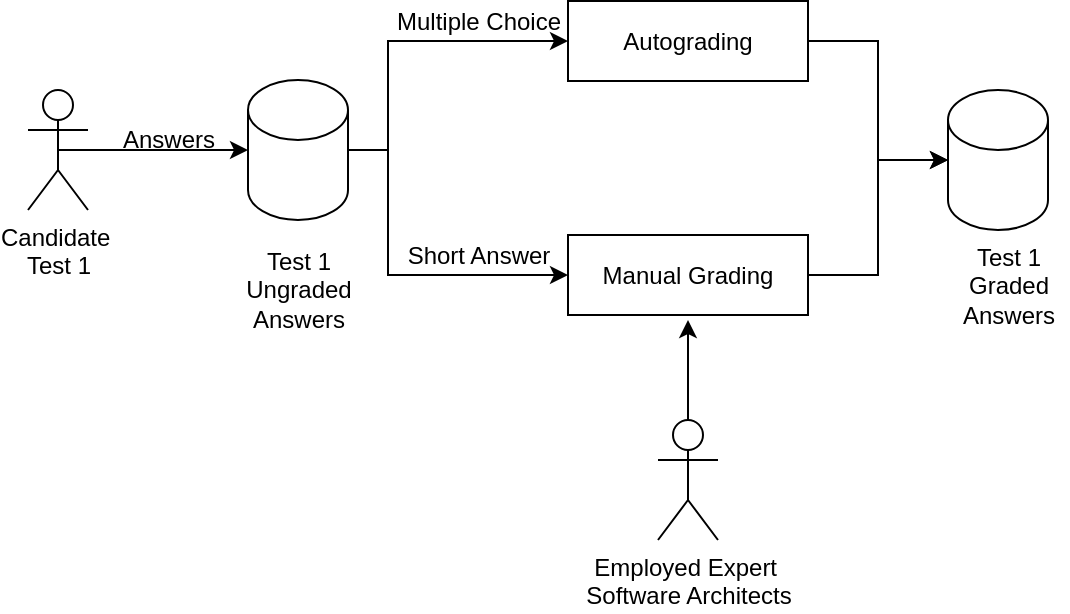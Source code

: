 <mxfile version="15.7.3" type="device" pages="9"><diagram id="2W7siqgTKMTROyPCSV8D" name="Page-1"><mxGraphModel dx="865" dy="423" grid="1" gridSize="10" guides="1" tooltips="1" connect="1" arrows="1" fold="1" page="1" pageScale="1" pageWidth="850" pageHeight="1100" math="0" shadow="0"><root><mxCell id="0"/><mxCell id="1" parent="0"/><mxCell id="Jpmuxml_CZtjrOmy1QKT-1" style="edgeStyle=orthogonalEdgeStyle;rounded=0;orthogonalLoop=1;jettySize=auto;html=1;exitX=0.5;exitY=0.5;exitDx=0;exitDy=0;exitPerimeter=0;" parent="1" source="Jpmuxml_CZtjrOmy1QKT-2" target="Jpmuxml_CZtjrOmy1QKT-5" edge="1"><mxGeometry relative="1" as="geometry"/></mxCell><mxCell id="Jpmuxml_CZtjrOmy1QKT-2" value="Candidate&amp;nbsp;&lt;br&gt;Test 1" style="shape=umlActor;verticalLabelPosition=bottom;verticalAlign=top;html=1;outlineConnect=0;" parent="1" vertex="1"><mxGeometry x="50" y="105" width="30" height="60" as="geometry"/></mxCell><mxCell id="Jpmuxml_CZtjrOmy1QKT-3" style="edgeStyle=orthogonalEdgeStyle;rounded=0;orthogonalLoop=1;jettySize=auto;html=1;exitX=1;exitY=0.5;exitDx=0;exitDy=0;exitPerimeter=0;entryX=0;entryY=0.5;entryDx=0;entryDy=0;" parent="1" source="Jpmuxml_CZtjrOmy1QKT-5" target="Jpmuxml_CZtjrOmy1QKT-9" edge="1"><mxGeometry relative="1" as="geometry"><Array as="points"><mxPoint x="230" y="135"/><mxPoint x="230" y="81"/></Array></mxGeometry></mxCell><mxCell id="Jpmuxml_CZtjrOmy1QKT-4" style="edgeStyle=orthogonalEdgeStyle;rounded=0;orthogonalLoop=1;jettySize=auto;html=1;exitX=1;exitY=0.5;exitDx=0;exitDy=0;exitPerimeter=0;entryX=0;entryY=0.5;entryDx=0;entryDy=0;" parent="1" source="Jpmuxml_CZtjrOmy1QKT-5" target="Jpmuxml_CZtjrOmy1QKT-12" edge="1"><mxGeometry relative="1" as="geometry"><Array as="points"><mxPoint x="230" y="135"/><mxPoint x="230" y="198"/></Array></mxGeometry></mxCell><mxCell id="Jpmuxml_CZtjrOmy1QKT-5" value="" style="shape=cylinder3;whiteSpace=wrap;html=1;boundedLbl=1;backgroundOutline=1;size=15;" parent="1" vertex="1"><mxGeometry x="160" y="100" width="50" height="70" as="geometry"/></mxCell><mxCell id="Jpmuxml_CZtjrOmy1QKT-6" value="Test 1&lt;br&gt;Ungraded &lt;br&gt;Answers" style="text;html=1;align=center;verticalAlign=middle;resizable=0;points=[];autosize=1;strokeColor=none;fillColor=none;" parent="1" vertex="1"><mxGeometry x="150" y="180" width="70" height="50" as="geometry"/></mxCell><mxCell id="Jpmuxml_CZtjrOmy1QKT-7" value="Answers" style="text;html=1;align=center;verticalAlign=middle;resizable=0;points=[];autosize=1;strokeColor=none;fillColor=none;" parent="1" vertex="1"><mxGeometry x="90" y="120" width="60" height="20" as="geometry"/></mxCell><mxCell id="Jpmuxml_CZtjrOmy1QKT-8" style="edgeStyle=orthogonalEdgeStyle;rounded=0;orthogonalLoop=1;jettySize=auto;html=1;exitX=1;exitY=0.5;exitDx=0;exitDy=0;entryX=0;entryY=0.5;entryDx=0;entryDy=0;entryPerimeter=0;" parent="1" source="Jpmuxml_CZtjrOmy1QKT-9" target="Jpmuxml_CZtjrOmy1QKT-14" edge="1"><mxGeometry relative="1" as="geometry"/></mxCell><mxCell id="Jpmuxml_CZtjrOmy1QKT-9" value="Autograding" style="rounded=0;whiteSpace=wrap;html=1;" parent="1" vertex="1"><mxGeometry x="320" y="60.5" width="120" height="40" as="geometry"/></mxCell><mxCell id="Jpmuxml_CZtjrOmy1QKT-10" value="Multiple Choice" style="text;html=1;align=center;verticalAlign=middle;resizable=0;points=[];autosize=1;strokeColor=none;fillColor=none;" parent="1" vertex="1"><mxGeometry x="225" y="60.5" width="100" height="20" as="geometry"/></mxCell><mxCell id="Jpmuxml_CZtjrOmy1QKT-11" style="edgeStyle=orthogonalEdgeStyle;rounded=0;orthogonalLoop=1;jettySize=auto;html=1;exitX=1;exitY=0.5;exitDx=0;exitDy=0;entryX=0;entryY=0.5;entryDx=0;entryDy=0;entryPerimeter=0;" parent="1" source="Jpmuxml_CZtjrOmy1QKT-12" target="Jpmuxml_CZtjrOmy1QKT-14" edge="1"><mxGeometry relative="1" as="geometry"/></mxCell><mxCell id="Jpmuxml_CZtjrOmy1QKT-12" value="Manual Grading" style="rounded=0;whiteSpace=wrap;html=1;" parent="1" vertex="1"><mxGeometry x="320" y="177.5" width="120" height="40" as="geometry"/></mxCell><mxCell id="Jpmuxml_CZtjrOmy1QKT-13" value="Short Answer" style="text;html=1;align=center;verticalAlign=middle;resizable=0;points=[];autosize=1;strokeColor=none;fillColor=none;" parent="1" vertex="1"><mxGeometry x="230" y="177.5" width="90" height="20" as="geometry"/></mxCell><mxCell id="Jpmuxml_CZtjrOmy1QKT-14" value="" style="shape=cylinder3;whiteSpace=wrap;html=1;boundedLbl=1;backgroundOutline=1;size=15;" parent="1" vertex="1"><mxGeometry x="510" y="105" width="50" height="70" as="geometry"/></mxCell><mxCell id="Jpmuxml_CZtjrOmy1QKT-15" value="Test 1&lt;br&gt;Graded&lt;br&gt;Answers" style="text;html=1;align=center;verticalAlign=middle;resizable=0;points=[];autosize=1;strokeColor=none;fillColor=none;" parent="1" vertex="1"><mxGeometry x="510" y="177.5" width="60" height="50" as="geometry"/></mxCell><mxCell id="Jpmuxml_CZtjrOmy1QKT-16" style="edgeStyle=orthogonalEdgeStyle;rounded=0;orthogonalLoop=1;jettySize=auto;html=1;exitX=0.5;exitY=0;exitDx=0;exitDy=0;exitPerimeter=0;" parent="1" source="Jpmuxml_CZtjrOmy1QKT-17" edge="1"><mxGeometry relative="1" as="geometry"><mxPoint x="380" y="220" as="targetPoint"/></mxGeometry></mxCell><mxCell id="Jpmuxml_CZtjrOmy1QKT-17" value="Employed Expert&amp;nbsp;&lt;br&gt;Software Architects" style="shape=umlActor;verticalLabelPosition=bottom;verticalAlign=top;html=1;outlineConnect=0;" parent="1" vertex="1"><mxGeometry x="365" y="270" width="30" height="60" as="geometry"/></mxCell></root></mxGraphModel></diagram><diagram name="Page-2" id="T4IVyfmUi2nRXn6lDz_R"><mxGraphModel dx="865" dy="551" grid="1" gridSize="10" guides="1" tooltips="1" connect="1" arrows="1" fold="1" page="1" pageScale="1" pageWidth="850" pageHeight="1100" math="0" shadow="0"><root><mxCell id="07vj6cWr_PTv0XPELfun-0"/><mxCell id="07vj6cWr_PTv0XPELfun-1" parent="07vj6cWr_PTv0XPELfun-0"/><mxCell id="07vj6cWr_PTv0XPELfun-2" style="edgeStyle=orthogonalEdgeStyle;rounded=0;orthogonalLoop=1;jettySize=auto;html=1;exitX=0.5;exitY=0.5;exitDx=0;exitDy=0;exitPerimeter=0;" parent="07vj6cWr_PTv0XPELfun-1" source="07vj6cWr_PTv0XPELfun-3" target="07vj6cWr_PTv0XPELfun-6" edge="1"><mxGeometry relative="1" as="geometry"/></mxCell><mxCell id="07vj6cWr_PTv0XPELfun-20" style="edgeStyle=orthogonalEdgeStyle;rounded=0;orthogonalLoop=1;jettySize=auto;html=1;" parent="07vj6cWr_PTv0XPELfun-1" source="07vj6cWr_PTv0XPELfun-3" target="07vj6cWr_PTv0XPELfun-19" edge="1"><mxGeometry relative="1" as="geometry"/></mxCell><mxCell id="07vj6cWr_PTv0XPELfun-3" value="Candidate&amp;nbsp;&lt;br&gt;Test 2" style="shape=umlActor;verticalLabelPosition=bottom;verticalAlign=top;html=1;outlineConnect=0;" parent="07vj6cWr_PTv0XPELfun-1" vertex="1"><mxGeometry x="65" y="105" width="30" height="60" as="geometry"/></mxCell><mxCell id="07vj6cWr_PTv0XPELfun-6" value="" style="shape=cylinder3;whiteSpace=wrap;html=1;boundedLbl=1;backgroundOutline=1;size=15;" parent="07vj6cWr_PTv0XPELfun-1" vertex="1"><mxGeometry x="240" y="100" width="50" height="70" as="geometry"/></mxCell><mxCell id="07vj6cWr_PTv0XPELfun-7" value="Case Studies" style="text;html=1;align=center;verticalAlign=middle;resizable=0;points=[];autosize=1;strokeColor=none;fillColor=none;" parent="07vj6cWr_PTv0XPELfun-1" vertex="1"><mxGeometry x="135" y="175" width="90" height="20" as="geometry"/></mxCell><mxCell id="07vj6cWr_PTv0XPELfun-8" value="Retrieve Case&lt;br&gt;&amp;nbsp;Study" style="text;html=1;align=center;verticalAlign=middle;resizable=0;points=[];autosize=1;strokeColor=none;fillColor=none;" parent="07vj6cWr_PTv0XPELfun-1" vertex="1"><mxGeometry x="130" y="100" width="90" height="30" as="geometry"/></mxCell><mxCell id="uMO4s0EKrZWWFrOQosl_-3" style="edgeStyle=orthogonalEdgeStyle;rounded=0;orthogonalLoop=1;jettySize=auto;html=1;exitX=1;exitY=0.5;exitDx=0;exitDy=0;entryX=0;entryY=0.5;entryDx=0;entryDy=0;entryPerimeter=0;" parent="07vj6cWr_PTv0XPELfun-1" source="07vj6cWr_PTv0XPELfun-10" target="uMO4s0EKrZWWFrOQosl_-2" edge="1"><mxGeometry relative="1" as="geometry"/></mxCell><mxCell id="07vj6cWr_PTv0XPELfun-10" value="Passed Certification" style="rounded=0;whiteSpace=wrap;html=1;" parent="07vj6cWr_PTv0XPELfun-1" vertex="1"><mxGeometry x="480" y="100" width="120" height="40" as="geometry"/></mxCell><mxCell id="07vj6cWr_PTv0XPELfun-12" style="edgeStyle=orthogonalEdgeStyle;rounded=0;orthogonalLoop=1;jettySize=auto;html=1;exitX=0.5;exitY=0;exitDx=0;exitDy=0;entryX=0;entryY=0.5;entryDx=0;entryDy=0;entryPerimeter=0;" parent="07vj6cWr_PTv0XPELfun-1" source="07vj6cWr_PTv0XPELfun-13" target="07vj6cWr_PTv0XPELfun-15" edge="1"><mxGeometry relative="1" as="geometry"/></mxCell><mxCell id="07vj6cWr_PTv0XPELfun-13" value="Manual Grading" style="rounded=0;whiteSpace=wrap;html=1;" parent="07vj6cWr_PTv0XPELfun-1" vertex="1"><mxGeometry x="320" y="305" width="120" height="40" as="geometry"/></mxCell><mxCell id="uMO4s0EKrZWWFrOQosl_-0" style="edgeStyle=orthogonalEdgeStyle;rounded=0;orthogonalLoop=1;jettySize=auto;html=1;exitX=0.5;exitY=0;exitDx=0;exitDy=0;exitPerimeter=0;" parent="07vj6cWr_PTv0XPELfun-1" source="07vj6cWr_PTv0XPELfun-15" target="07vj6cWr_PTv0XPELfun-10" edge="1"><mxGeometry relative="1" as="geometry"/></mxCell><mxCell id="uMO4s0EKrZWWFrOQosl_-5" style="edgeStyle=orthogonalEdgeStyle;rounded=0;orthogonalLoop=1;jettySize=auto;html=1;exitX=1;exitY=0.5;exitDx=0;exitDy=0;exitPerimeter=0;entryX=0.5;entryY=0;entryDx=0;entryDy=0;" parent="07vj6cWr_PTv0XPELfun-1" source="07vj6cWr_PTv0XPELfun-15" target="uMO4s0EKrZWWFrOQosl_-6" edge="1"><mxGeometry relative="1" as="geometry"><mxPoint x="710" y="330" as="targetPoint"/></mxGeometry></mxCell><mxCell id="07vj6cWr_PTv0XPELfun-15" value="" style="shape=cylinder3;whiteSpace=wrap;html=1;boundedLbl=1;backgroundOutline=1;size=15;" parent="07vj6cWr_PTv0XPELfun-1" vertex="1"><mxGeometry x="515" y="190" width="50" height="70" as="geometry"/></mxCell><mxCell id="07vj6cWr_PTv0XPELfun-16" value="Test 2&lt;br&gt;Grade and analysis" style="text;html=1;align=center;verticalAlign=middle;resizable=0;points=[];autosize=1;strokeColor=none;fillColor=none;" parent="07vj6cWr_PTv0XPELfun-1" vertex="1"><mxGeometry x="480" y="270" width="120" height="30" as="geometry"/></mxCell><mxCell id="07vj6cWr_PTv0XPELfun-22" style="edgeStyle=orthogonalEdgeStyle;rounded=0;orthogonalLoop=1;jettySize=auto;html=1;exitX=0.5;exitY=1;exitDx=0;exitDy=0;entryX=0;entryY=0.5;entryDx=0;entryDy=0;entryPerimeter=0;" parent="07vj6cWr_PTv0XPELfun-1" source="07vj6cWr_PTv0XPELfun-19" target="07vj6cWr_PTv0XPELfun-21" edge="1"><mxGeometry relative="1" as="geometry"/></mxCell><mxCell id="07vj6cWr_PTv0XPELfun-19" value="Candidate Creates an architectural solution" style="rounded=0;whiteSpace=wrap;html=1;" parent="07vj6cWr_PTv0XPELfun-1" vertex="1"><mxGeometry x="20" y="260" width="120" height="40" as="geometry"/></mxCell><mxCell id="07vj6cWr_PTv0XPELfun-24" style="edgeStyle=orthogonalEdgeStyle;rounded=0;orthogonalLoop=1;jettySize=auto;html=1;exitX=1;exitY=0.5;exitDx=0;exitDy=0;exitPerimeter=0;entryX=0;entryY=0.5;entryDx=0;entryDy=0;" parent="07vj6cWr_PTv0XPELfun-1" source="07vj6cWr_PTv0XPELfun-21" target="07vj6cWr_PTv0XPELfun-13" edge="1"><mxGeometry relative="1" as="geometry"/></mxCell><mxCell id="07vj6cWr_PTv0XPELfun-21" value="" style="shape=cylinder3;whiteSpace=wrap;html=1;boundedLbl=1;backgroundOutline=1;size=15;" parent="07vj6cWr_PTv0XPELfun-1" vertex="1"><mxGeometry x="190" y="290" width="50" height="70" as="geometry"/></mxCell><mxCell id="07vj6cWr_PTv0XPELfun-23" value="Upload solution" style="text;html=1;align=center;verticalAlign=middle;resizable=0;points=[];autosize=1;strokeColor=none;fillColor=none;" parent="07vj6cWr_PTv0XPELfun-1" vertex="1"><mxGeometry x="80" y="345" width="100" height="20" as="geometry"/></mxCell><mxCell id="QQ2LXVjL3PQViK9K1nsi-2" style="edgeStyle=orthogonalEdgeStyle;rounded=0;orthogonalLoop=1;jettySize=auto;html=1;exitX=0.5;exitY=0;exitDx=0;exitDy=0;exitPerimeter=0;entryX=0.5;entryY=1;entryDx=0;entryDy=0;" parent="07vj6cWr_PTv0XPELfun-1" source="07vj6cWr_PTv0XPELfun-25" target="07vj6cWr_PTv0XPELfun-13" edge="1"><mxGeometry relative="1" as="geometry"/></mxCell><mxCell id="07vj6cWr_PTv0XPELfun-25" value="Employed Expert&lt;br&gt;Software Architects" style="shape=umlActor;verticalLabelPosition=bottom;verticalAlign=top;html=1;outlineConnect=0;" parent="07vj6cWr_PTv0XPELfun-1" vertex="1"><mxGeometry x="365" y="380" width="30" height="60" as="geometry"/></mxCell><mxCell id="uMO4s0EKrZWWFrOQosl_-2" value="" style="shape=cylinder3;whiteSpace=wrap;html=1;boundedLbl=1;backgroundOutline=1;size=15;" parent="07vj6cWr_PTv0XPELfun-1" vertex="1"><mxGeometry x="690" y="85" width="50" height="70" as="geometry"/></mxCell><mxCell id="uMO4s0EKrZWWFrOQosl_-4" value="Certification Database" style="text;html=1;align=center;verticalAlign=middle;resizable=0;points=[];autosize=1;strokeColor=none;fillColor=none;" parent="07vj6cWr_PTv0XPELfun-1" vertex="1"><mxGeometry x="660" y="165" width="130" height="20" as="geometry"/></mxCell><mxCell id="uMO4s0EKrZWWFrOQosl_-8" style="edgeStyle=orthogonalEdgeStyle;rounded=0;orthogonalLoop=1;jettySize=auto;html=1;exitX=0.5;exitY=1;exitDx=0;exitDy=0;entryX=0.5;entryY=0;entryDx=0;entryDy=0;entryPerimeter=0;" parent="07vj6cWr_PTv0XPELfun-1" source="uMO4s0EKrZWWFrOQosl_-6" target="uMO4s0EKrZWWFrOQosl_-7" edge="1"><mxGeometry relative="1" as="geometry"/></mxCell><mxCell id="uMO4s0EKrZWWFrOQosl_-6" value="Email Results" style="rounded=0;whiteSpace=wrap;html=1;" parent="07vj6cWr_PTv0XPELfun-1" vertex="1"><mxGeometry x="650" y="305" width="120" height="40" as="geometry"/></mxCell><mxCell id="uMO4s0EKrZWWFrOQosl_-7" value="Candidate" style="shape=umlActor;verticalLabelPosition=bottom;verticalAlign=top;html=1;outlineConnect=0;" parent="07vj6cWr_PTv0XPELfun-1" vertex="1"><mxGeometry x="695" y="380" width="30" height="60" as="geometry"/></mxCell></root></mxGraphModel></diagram><diagram name="Page-3" id="eDJA9K8XQqecWzVaVkuW"><mxGraphModel dx="865" dy="551" grid="1" gridSize="10" guides="1" tooltips="1" connect="1" arrows="1" fold="1" page="1" pageScale="1" pageWidth="850" pageHeight="1100" math="0" shadow="0"><root><mxCell id="XrTnfdr-Vv4HmQRg9dZ0-0"/><mxCell id="XrTnfdr-Vv4HmQRg9dZ0-1" parent="XrTnfdr-Vv4HmQRg9dZ0-0"/><mxCell id="G66AOLh-T09nxwHNDiXB-0" style="edgeStyle=orthogonalEdgeStyle;rounded=0;orthogonalLoop=1;jettySize=auto;html=1;exitX=0.5;exitY=0.5;exitDx=0;exitDy=0;exitPerimeter=0;entryX=0;entryY=0;entryDx=0;entryDy=45;entryPerimeter=0;" parent="XrTnfdr-Vv4HmQRg9dZ0-1" source="G66AOLh-T09nxwHNDiXB-2" target="G66AOLh-T09nxwHNDiXB-3" edge="1"><mxGeometry relative="1" as="geometry"><Array as="points"><mxPoint x="140" y="135"/><mxPoint x="140" y="55"/></Array></mxGeometry></mxCell><mxCell id="G66AOLh-T09nxwHNDiXB-26" value="" style="edgeStyle=orthogonalEdgeStyle;rounded=0;orthogonalLoop=1;jettySize=auto;html=1;entryX=0;entryY=0.5;entryDx=0;entryDy=0;entryPerimeter=0;" parent="XrTnfdr-Vv4HmQRg9dZ0-1" source="G66AOLh-T09nxwHNDiXB-2" target="G66AOLh-T09nxwHNDiXB-17" edge="1"><mxGeometry relative="1" as="geometry"><mxPoint x="80" y="260" as="targetPoint"/><Array as="points"><mxPoint x="140" y="135"/><mxPoint x="140" y="265"/></Array></mxGeometry></mxCell><mxCell id="G66AOLh-T09nxwHNDiXB-2" value="Employed Expert&lt;br&gt;Software Architects" style="shape=umlActor;verticalLabelPosition=bottom;verticalAlign=top;html=1;outlineConnect=0;" parent="XrTnfdr-Vv4HmQRg9dZ0-1" vertex="1"><mxGeometry x="65" y="105" width="30" height="60" as="geometry"/></mxCell><mxCell id="G66AOLh-T09nxwHNDiXB-3" value="" style="shape=cylinder3;whiteSpace=wrap;html=1;boundedLbl=1;backgroundOutline=1;size=15;" parent="XrTnfdr-Vv4HmQRg9dZ0-1" vertex="1"><mxGeometry x="380" y="10" width="50" height="70" as="geometry"/></mxCell><mxCell id="G66AOLh-T09nxwHNDiXB-5" value="Analyze Aptitude Test Reports" style="text;html=1;align=center;verticalAlign=middle;resizable=0;points=[];autosize=1;strokeColor=none;fillColor=none;" parent="XrTnfdr-Vv4HmQRg9dZ0-1" vertex="1"><mxGeometry x="150" y="35" width="180" height="20" as="geometry"/></mxCell><mxCell id="G66AOLh-T09nxwHNDiXB-8" style="edgeStyle=orthogonalEdgeStyle;rounded=0;orthogonalLoop=1;jettySize=auto;html=1;entryX=0;entryY=0;entryDx=0;entryDy=45;entryPerimeter=0;" parent="XrTnfdr-Vv4HmQRg9dZ0-1" source="G66AOLh-T09nxwHNDiXB-37" target="G66AOLh-T09nxwHNDiXB-28" edge="1"><mxGeometry relative="1" as="geometry"><Array as="points"><mxPoint x="415" y="330"/><mxPoint x="140" y="330"/><mxPoint x="140" y="175"/></Array></mxGeometry></mxCell><mxCell id="G66AOLh-T09nxwHNDiXB-17" value="" style="shape=cylinder3;whiteSpace=wrap;html=1;boundedLbl=1;backgroundOutline=1;size=15;" parent="XrTnfdr-Vv4HmQRg9dZ0-1" vertex="1"><mxGeometry x="380" y="230" width="50" height="70" as="geometry"/></mxCell><mxCell id="G66AOLh-T09nxwHNDiXB-18" value="Add/Maintain Expert Software Architects" style="text;html=1;align=center;verticalAlign=middle;resizable=0;points=[];autosize=1;strokeColor=none;fillColor=none;" parent="XrTnfdr-Vv4HmQRg9dZ0-1" vertex="1"><mxGeometry x="140" y="370" width="230" height="20" as="geometry"/></mxCell><mxCell id="G66AOLh-T09nxwHNDiXB-19" style="edgeStyle=orthogonalEdgeStyle;rounded=0;orthogonalLoop=1;jettySize=auto;html=1;entryX=0;entryY=0.5;entryDx=0;entryDy=0;entryPerimeter=0;" parent="XrTnfdr-Vv4HmQRg9dZ0-1" source="G66AOLh-T09nxwHNDiXB-20" target="G66AOLh-T09nxwHNDiXB-37" edge="1"><mxGeometry relative="1" as="geometry"><mxPoint x="380" y="390" as="targetPoint"/></mxGeometry></mxCell><mxCell id="G66AOLh-T09nxwHNDiXB-20" value="Certifiable&lt;br&gt;Administrator" style="shape=umlActor;verticalLabelPosition=bottom;verticalAlign=top;html=1;outlineConnect=0;" parent="XrTnfdr-Vv4HmQRg9dZ0-1" vertex="1"><mxGeometry x="65" y="360" width="30" height="60" as="geometry"/></mxCell><mxCell id="G66AOLh-T09nxwHNDiXB-28" value="" style="shape=cylinder3;whiteSpace=wrap;html=1;boundedLbl=1;backgroundOutline=1;size=15;" parent="XrTnfdr-Vv4HmQRg9dZ0-1" vertex="1"><mxGeometry x="380" y="130" width="50" height="70" as="geometry"/></mxCell><mxCell id="G66AOLh-T09nxwHNDiXB-30" value="Modify Aptitude Tests" style="text;html=1;align=center;verticalAlign=middle;resizable=0;points=[];autosize=1;strokeColor=none;fillColor=none;" parent="XrTnfdr-Vv4HmQRg9dZ0-1" vertex="1"><mxGeometry x="150" y="155" width="130" height="20" as="geometry"/></mxCell><mxCell id="G66AOLh-T09nxwHNDiXB-31" value="Modify Case Studies and Grading Criteria" style="text;html=1;align=center;verticalAlign=middle;resizable=0;points=[];autosize=1;strokeColor=none;fillColor=none;" parent="XrTnfdr-Vv4HmQRg9dZ0-1" vertex="1"><mxGeometry x="140" y="240" width="240" height="20" as="geometry"/></mxCell><mxCell id="G66AOLh-T09nxwHNDiXB-37" value="" style="shape=cylinder3;whiteSpace=wrap;html=1;boundedLbl=1;backgroundOutline=1;size=15;" parent="XrTnfdr-Vv4HmQRg9dZ0-1" vertex="1"><mxGeometry x="390" y="355" width="50" height="70" as="geometry"/></mxCell><mxCell id="G66AOLh-T09nxwHNDiXB-38" value="Expert User Database" style="text;html=1;align=center;verticalAlign=middle;resizable=0;points=[];autosize=1;strokeColor=none;fillColor=none;" parent="XrTnfdr-Vv4HmQRg9dZ0-1" vertex="1"><mxGeometry x="360" y="430" width="130" height="20" as="geometry"/></mxCell><mxCell id="G66AOLh-T09nxwHNDiXB-39" value="Maintain Profile and Security Info" style="text;html=1;align=center;verticalAlign=middle;resizable=0;points=[];autosize=1;strokeColor=none;fillColor=none;" parent="XrTnfdr-Vv4HmQRg9dZ0-1" vertex="1"><mxGeometry x="145" y="305" width="190" height="20" as="geometry"/></mxCell></root></mxGraphModel></diagram><diagram name="Page-4" id="dMRsbMriNxDG0ZkaEQw7"><mxGraphModel dx="865" dy="551" grid="1" gridSize="10" guides="1" tooltips="1" connect="1" arrows="1" fold="1" page="1" pageScale="1" pageWidth="850" pageHeight="1100" math="0" shadow="0"><root><mxCell id="era_fqOIDA_1FTHqUdCV-0"/><mxCell id="era_fqOIDA_1FTHqUdCV-1" parent="era_fqOIDA_1FTHqUdCV-0"/><mxCell id="era_fqOIDA_1FTHqUdCV-11" style="edgeStyle=orthogonalEdgeStyle;rounded=0;orthogonalLoop=1;jettySize=auto;html=1;exitX=0.5;exitY=0.5;exitDx=0;exitDy=0;exitPerimeter=0;entryX=0;entryY=0;entryDx=0;entryDy=52.5;entryPerimeter=0;" parent="era_fqOIDA_1FTHqUdCV-1" source="era_fqOIDA_1FTHqUdCV-2" target="era_fqOIDA_1FTHqUdCV-9" edge="1"><mxGeometry relative="1" as="geometry"><mxPoint x="270" y="220" as="targetPoint"/><Array as="points"><mxPoint x="140" y="180"/><mxPoint x="140" y="233"/></Array></mxGeometry></mxCell><mxCell id="era_fqOIDA_1FTHqUdCV-2" value="Company HR&lt;br&gt;Representative" style="shape=umlActor;verticalLabelPosition=bottom;verticalAlign=top;html=1;outlineConnect=0;" parent="era_fqOIDA_1FTHqUdCV-1" vertex="1"><mxGeometry x="60" y="150" width="30" height="60" as="geometry"/></mxCell><mxCell id="era_fqOIDA_1FTHqUdCV-12" style="edgeStyle=orthogonalEdgeStyle;rounded=0;orthogonalLoop=1;jettySize=auto;html=1;exitX=0.5;exitY=0.5;exitDx=0;exitDy=0;exitPerimeter=0;entryX=0;entryY=0;entryDx=0;entryDy=52.5;entryPerimeter=0;" parent="era_fqOIDA_1FTHqUdCV-1" source="era_fqOIDA_1FTHqUdCV-6" target="era_fqOIDA_1FTHqUdCV-9" edge="1"><mxGeometry relative="1" as="geometry"><mxPoint x="240" y="233" as="targetPoint"/><Array as="points"><mxPoint x="140" y="310"/><mxPoint x="140" y="233"/><mxPoint x="200" y="233"/></Array></mxGeometry></mxCell><mxCell id="era_fqOIDA_1FTHqUdCV-6" value="Candidate" style="shape=umlActor;verticalLabelPosition=bottom;verticalAlign=top;html=1;outlineConnect=0;" parent="era_fqOIDA_1FTHqUdCV-1" vertex="1"><mxGeometry x="60" y="280" width="30" height="60" as="geometry"/></mxCell><mxCell id="era_fqOIDA_1FTHqUdCV-9" value="" style="shape=cylinder3;whiteSpace=wrap;html=1;boundedLbl=1;backgroundOutline=1;size=15;" parent="era_fqOIDA_1FTHqUdCV-1" vertex="1"><mxGeometry x="300" y="180" width="60" height="80" as="geometry"/></mxCell><mxCell id="era_fqOIDA_1FTHqUdCV-10" value="Certification&lt;br&gt;Datbase" style="text;html=1;align=center;verticalAlign=middle;resizable=0;points=[];autosize=1;strokeColor=none;fillColor=none;" parent="era_fqOIDA_1FTHqUdCV-1" vertex="1"><mxGeometry x="290" y="260" width="80" height="30" as="geometry"/></mxCell><mxCell id="era_fqOIDA_1FTHqUdCV-13" value="View Certification Info" style="text;html=1;align=center;verticalAlign=middle;resizable=0;points=[];autosize=1;strokeColor=none;fillColor=none;" parent="era_fqOIDA_1FTHqUdCV-1" vertex="1"><mxGeometry x="145" y="210" width="130" height="20" as="geometry"/></mxCell></root></mxGraphModel></diagram><diagram id="owbKv_YNFZ9-ExUrSyvx" name="Page-5"><mxGraphModel dx="865" dy="551" grid="1" gridSize="10" guides="1" tooltips="1" connect="1" arrows="1" fold="1" page="1" pageScale="1" pageWidth="850" pageHeight="1100" math="0" shadow="0"><root><mxCell id="Vk-Zq9OFBnbZeSfo9vDA-0"/><mxCell id="Vk-Zq9OFBnbZeSfo9vDA-1" parent="Vk-Zq9OFBnbZeSfo9vDA-0"/><mxCell id="Vk-Zq9OFBnbZeSfo9vDA-5" style="edgeStyle=orthogonalEdgeStyle;rounded=0;orthogonalLoop=1;jettySize=auto;html=1;exitX=1;exitY=0.5;exitDx=0;exitDy=0;" parent="Vk-Zq9OFBnbZeSfo9vDA-1" source="Vk-Zq9OFBnbZeSfo9vDA-3" target="Vk-Zq9OFBnbZeSfo9vDA-4" edge="1"><mxGeometry relative="1" as="geometry"/></mxCell><mxCell id="Vk-Zq9OFBnbZeSfo9vDA-3" value="Aptitude Test Taker" style="rounded=0;whiteSpace=wrap;html=1;" parent="Vk-Zq9OFBnbZeSfo9vDA-1" vertex="1"><mxGeometry x="80" y="230" width="90" height="110" as="geometry"/></mxCell><mxCell id="Vk-Zq9OFBnbZeSfo9vDA-6" style="edgeStyle=orthogonalEdgeStyle;rounded=0;orthogonalLoop=1;jettySize=auto;html=1;entryX=0;entryY=0.5;entryDx=0;entryDy=0;" parent="Vk-Zq9OFBnbZeSfo9vDA-1" source="Vk-Zq9OFBnbZeSfo9vDA-4" target="Vk-Zq9OFBnbZeSfo9vDA-7" edge="1"><mxGeometry relative="1" as="geometry"><mxPoint x="310" y="245" as="targetPoint"/></mxGeometry></mxCell><mxCell id="Vk-Zq9OFBnbZeSfo9vDA-4" value="" style="sketch=0;outlineConnect=0;fontColor=#232F3E;gradientColor=none;strokeColor=#232F3E;fillColor=#ffffff;dashed=0;verticalLabelPosition=bottom;verticalAlign=top;align=center;html=1;fontSize=12;fontStyle=0;aspect=fixed;shape=mxgraph.aws4.resourceIcon;resIcon=mxgraph.aws4.queue;" parent="Vk-Zq9OFBnbZeSfo9vDA-1" vertex="1"><mxGeometry x="220" y="260" width="50" height="50" as="geometry"/></mxCell><mxCell id="Vk-Zq9OFBnbZeSfo9vDA-28" style="edgeStyle=orthogonalEdgeStyle;rounded=0;orthogonalLoop=1;jettySize=auto;html=1;exitX=1;exitY=0.5;exitDx=0;exitDy=0;" parent="Vk-Zq9OFBnbZeSfo9vDA-1" source="Vk-Zq9OFBnbZeSfo9vDA-7" target="Vk-Zq9OFBnbZeSfo9vDA-8" edge="1"><mxGeometry relative="1" as="geometry"/></mxCell><mxCell id="Vk-Zq9OFBnbZeSfo9vDA-30" style="edgeStyle=orthogonalEdgeStyle;rounded=0;orthogonalLoop=1;jettySize=auto;html=1;exitX=0.25;exitY=1;exitDx=0;exitDy=0;entryX=0.25;entryY=0;entryDx=0;entryDy=0;" parent="Vk-Zq9OFBnbZeSfo9vDA-1" source="Vk-Zq9OFBnbZeSfo9vDA-7" target="Vk-Zq9OFBnbZeSfo9vDA-11" edge="1"><mxGeometry relative="1" as="geometry"/></mxCell><mxCell id="NCv7fe7Dlybq_JhEXl1f-0" style="edgeStyle=orthogonalEdgeStyle;rounded=0;orthogonalLoop=1;jettySize=auto;html=1;exitX=1;exitY=0.25;exitDx=0;exitDy=0;" edge="1" parent="Vk-Zq9OFBnbZeSfo9vDA-1" source="Vk-Zq9OFBnbZeSfo9vDA-7"><mxGeometry relative="1" as="geometry"><mxPoint x="630" y="258" as="targetPoint"/></mxGeometry></mxCell><mxCell id="Vk-Zq9OFBnbZeSfo9vDA-7" value="Short Answer Grader" style="rounded=0;whiteSpace=wrap;html=1;" parent="Vk-Zq9OFBnbZeSfo9vDA-1" vertex="1"><mxGeometry x="320" y="230" width="90" height="110" as="geometry"/></mxCell><mxCell id="Vk-Zq9OFBnbZeSfo9vDA-20" style="edgeStyle=orthogonalEdgeStyle;rounded=0;orthogonalLoop=1;jettySize=auto;html=1;exitX=0;exitY=0.5;exitDx=0;exitDy=0;exitPerimeter=0;entryX=0.5;entryY=1;entryDx=0;entryDy=0;" parent="Vk-Zq9OFBnbZeSfo9vDA-1" source="Vk-Zq9OFBnbZeSfo9vDA-8" target="Vk-Zq9OFBnbZeSfo9vDA-11" edge="1"><mxGeometry relative="1" as="geometry"/></mxCell><mxCell id="Vk-Zq9OFBnbZeSfo9vDA-8" value="Aptitude Test Grade Database" style="shape=cylinder3;whiteSpace=wrap;html=1;boundedLbl=1;backgroundOutline=1;size=15;" parent="Vk-Zq9OFBnbZeSfo9vDA-1" vertex="1"><mxGeometry x="510" y="450" width="70" height="80" as="geometry"/></mxCell><mxCell id="Vk-Zq9OFBnbZeSfo9vDA-24" style="edgeStyle=orthogonalEdgeStyle;rounded=0;orthogonalLoop=1;jettySize=auto;html=1;exitX=0.75;exitY=0;exitDx=0;exitDy=0;entryX=0.75;entryY=1;entryDx=0;entryDy=0;" parent="Vk-Zq9OFBnbZeSfo9vDA-1" source="Vk-Zq9OFBnbZeSfo9vDA-11" target="Vk-Zq9OFBnbZeSfo9vDA-7" edge="1"><mxGeometry relative="1" as="geometry"/></mxCell><mxCell id="Vk-Zq9OFBnbZeSfo9vDA-11" value="Scorer &lt;br&gt;(Backed by LLM)" style="rounded=0;whiteSpace=wrap;html=1;" parent="Vk-Zq9OFBnbZeSfo9vDA-1" vertex="1"><mxGeometry x="320" y="430" width="90" height="40" as="geometry"/></mxCell><mxCell id="Vk-Zq9OFBnbZeSfo9vDA-13" value="Public API Gateway" style="rounded=0;whiteSpace=wrap;html=1;" parent="Vk-Zq9OFBnbZeSfo9vDA-1" vertex="1"><mxGeometry x="50" y="150" width="720" height="30" as="geometry"/></mxCell><mxCell id="Vk-Zq9OFBnbZeSfo9vDA-15" style="edgeStyle=orthogonalEdgeStyle;rounded=0;orthogonalLoop=1;jettySize=auto;html=1;entryX=0.5;entryY=0;entryDx=0;entryDy=0;exitX=0;exitY=1;exitDx=0;exitDy=0;exitPerimeter=0;" parent="Vk-Zq9OFBnbZeSfo9vDA-1" source="Vk-Zq9OFBnbZeSfo9vDA-14" target="Vk-Zq9OFBnbZeSfo9vDA-3" edge="1"><mxGeometry relative="1" as="geometry"><mxPoint x="170" y="110" as="sourcePoint"/><Array as="points"><mxPoint x="160" y="170"/><mxPoint x="125" y="170"/></Array></mxGeometry></mxCell><mxCell id="Vk-Zq9OFBnbZeSfo9vDA-14" value="Candidate" style="shape=umlActor;verticalLabelPosition=bottom;verticalAlign=top;html=1;outlineConnect=0;" parent="Vk-Zq9OFBnbZeSfo9vDA-1" vertex="1"><mxGeometry x="160" y="50" width="20" height="40" as="geometry"/></mxCell><mxCell id="Vk-Zq9OFBnbZeSfo9vDA-16" value="Submit Test" style="text;html=1;align=center;verticalAlign=middle;resizable=0;points=[];autosize=1;strokeColor=none;fillColor=none;" parent="Vk-Zq9OFBnbZeSfo9vDA-1" vertex="1"><mxGeometry x="80" y="120" width="80" height="20" as="geometry"/></mxCell><mxCell id="Vk-Zq9OFBnbZeSfo9vDA-18" value="Candidate, &lt;br&gt;List Q/A Pair" style="text;html=1;align=center;verticalAlign=middle;resizable=0;points=[];autosize=1;strokeColor=none;fillColor=none;" parent="Vk-Zq9OFBnbZeSfo9vDA-1" vertex="1"><mxGeometry x="205" y="240" width="80" height="30" as="geometry"/></mxCell><mxCell id="Vk-Zq9OFBnbZeSfo9vDA-21" value="Q, List Answers, List of Scores" style="text;html=1;align=center;verticalAlign=middle;resizable=0;points=[];autosize=1;strokeColor=none;fillColor=none;" parent="Vk-Zq9OFBnbZeSfo9vDA-1" vertex="1"><mxGeometry x="330" y="490" width="180" height="20" as="geometry"/></mxCell><mxCell id="Vk-Zq9OFBnbZeSfo9vDA-23" value="Q/A" style="text;html=1;align=center;verticalAlign=middle;resizable=0;points=[];autosize=1;strokeColor=none;fillColor=none;" parent="Vk-Zq9OFBnbZeSfo9vDA-1" vertex="1"><mxGeometry x="300" y="380" width="40" height="20" as="geometry"/></mxCell><mxCell id="Vk-Zq9OFBnbZeSfo9vDA-25" value="Score" style="text;html=1;align=center;verticalAlign=middle;resizable=0;points=[];autosize=1;strokeColor=none;fillColor=none;" parent="Vk-Zq9OFBnbZeSfo9vDA-1" vertex="1"><mxGeometry x="385" y="380" width="50" height="20" as="geometry"/></mxCell><mxCell id="Vk-Zq9OFBnbZeSfo9vDA-29" value="Candidate, List Q/A/Score" style="text;html=1;align=center;verticalAlign=middle;resizable=0;points=[];autosize=1;strokeColor=none;fillColor=none;" parent="Vk-Zq9OFBnbZeSfo9vDA-1" vertex="1"><mxGeometry x="420" y="260" width="150" height="20" as="geometry"/></mxCell><mxCell id="NCv7fe7Dlybq_JhEXl1f-2" value="Exception Candidate, List(Q/A)" style="text;html=1;align=center;verticalAlign=middle;resizable=0;points=[];autosize=1;strokeColor=none;fillColor=none;" vertex="1" parent="Vk-Zq9OFBnbZeSfo9vDA-1"><mxGeometry x="420" y="230" width="180" height="20" as="geometry"/></mxCell><mxCell id="NCv7fe7Dlybq_JhEXl1f-3" value="Aptitude Test Ungraded Database" style="shape=cylinder3;whiteSpace=wrap;html=1;boundedLbl=1;backgroundOutline=1;size=15;" vertex="1" parent="Vk-Zq9OFBnbZeSfo9vDA-1"><mxGeometry x="630" y="220" width="70" height="100" as="geometry"/></mxCell></root></mxGraphModel></diagram><diagram id="jiUt81wu41f9iG5QLqys" name="Page-6"><mxGraphModel dx="865" dy="551" grid="1" gridSize="10" guides="1" tooltips="1" connect="1" arrows="1" fold="1" page="1" pageScale="1" pageWidth="850" pageHeight="1100" math="0" shadow="0"><root><mxCell id="ReMxGjUeF3_v75C2Mm4D-0"/><mxCell id="ReMxGjUeF3_v75C2Mm4D-1" parent="ReMxGjUeF3_v75C2Mm4D-0"/><mxCell id="ReMxGjUeF3_v75C2Mm4D-3" value="Architecture Submission Service" style="rounded=0;whiteSpace=wrap;html=1;" parent="ReMxGjUeF3_v75C2Mm4D-1" vertex="1"><mxGeometry x="80" y="230" width="90" height="110" as="geometry"/></mxCell><mxCell id="ReMxGjUeF3_v75C2Mm4D-4" style="edgeStyle=orthogonalEdgeStyle;rounded=0;orthogonalLoop=1;jettySize=auto;html=1;entryX=0;entryY=0.5;entryDx=0;entryDy=0;exitX=1;exitY=0.5;exitDx=0;exitDy=0;" parent="ReMxGjUeF3_v75C2Mm4D-1" source="ReMxGjUeF3_v75C2Mm4D-3" target="ReMxGjUeF3_v75C2Mm4D-8" edge="1"><mxGeometry relative="1" as="geometry"><mxPoint x="310" y="245" as="targetPoint"/><mxPoint x="270" y="285" as="sourcePoint"/></mxGeometry></mxCell><mxCell id="ReMxGjUeF3_v75C2Mm4D-6" style="edgeStyle=orthogonalEdgeStyle;rounded=0;orthogonalLoop=1;jettySize=auto;html=1;exitX=1;exitY=0.75;exitDx=0;exitDy=0;" parent="ReMxGjUeF3_v75C2Mm4D-1" source="ReMxGjUeF3_v75C2Mm4D-8" target="ReMxGjUeF3_v75C2Mm4D-10" edge="1"><mxGeometry relative="1" as="geometry"/></mxCell><mxCell id="ReMxGjUeF3_v75C2Mm4D-7" style="edgeStyle=orthogonalEdgeStyle;rounded=0;orthogonalLoop=1;jettySize=auto;html=1;exitX=0.25;exitY=1;exitDx=0;exitDy=0;entryX=0.25;entryY=0;entryDx=0;entryDy=0;" parent="ReMxGjUeF3_v75C2Mm4D-1" source="ReMxGjUeF3_v75C2Mm4D-8" target="ReMxGjUeF3_v75C2Mm4D-12" edge="1"><mxGeometry relative="1" as="geometry"/></mxCell><mxCell id="ReMxGjUeF3_v75C2Mm4D-8" value="Case Study Grader" style="rounded=0;whiteSpace=wrap;html=1;" parent="ReMxGjUeF3_v75C2Mm4D-1" vertex="1"><mxGeometry x="320" y="230" width="90" height="110" as="geometry"/></mxCell><mxCell id="ReMxGjUeF3_v75C2Mm4D-9" style="edgeStyle=orthogonalEdgeStyle;rounded=0;orthogonalLoop=1;jettySize=auto;html=1;exitX=0;exitY=0.5;exitDx=0;exitDy=0;exitPerimeter=0;entryX=0.5;entryY=1;entryDx=0;entryDy=0;" parent="ReMxGjUeF3_v75C2Mm4D-1" source="ReMxGjUeF3_v75C2Mm4D-10" target="ReMxGjUeF3_v75C2Mm4D-12" edge="1"><mxGeometry relative="1" as="geometry"/></mxCell><mxCell id="ReMxGjUeF3_v75C2Mm4D-10" value="Architecture Grade and Feedback Database" style="shape=cylinder3;whiteSpace=wrap;html=1;boundedLbl=1;backgroundOutline=1;size=15;" parent="ReMxGjUeF3_v75C2Mm4D-1" vertex="1"><mxGeometry x="510" y="450" width="70" height="80" as="geometry"/></mxCell><mxCell id="ReMxGjUeF3_v75C2Mm4D-11" style="edgeStyle=orthogonalEdgeStyle;rounded=0;orthogonalLoop=1;jettySize=auto;html=1;exitX=0.75;exitY=0;exitDx=0;exitDy=0;entryX=0.75;entryY=1;entryDx=0;entryDy=0;" parent="ReMxGjUeF3_v75C2Mm4D-1" source="ReMxGjUeF3_v75C2Mm4D-12" target="ReMxGjUeF3_v75C2Mm4D-8" edge="1"><mxGeometry relative="1" as="geometry"/></mxCell><mxCell id="ReMxGjUeF3_v75C2Mm4D-12" value="Scorer &lt;br&gt;(Backed by LLM)" style="rounded=0;whiteSpace=wrap;html=1;" parent="ReMxGjUeF3_v75C2Mm4D-1" vertex="1"><mxGeometry x="320" y="430" width="90" height="40" as="geometry"/></mxCell><mxCell id="ReMxGjUeF3_v75C2Mm4D-13" value="Public API Gateway" style="rounded=0;whiteSpace=wrap;html=1;" parent="ReMxGjUeF3_v75C2Mm4D-1" vertex="1"><mxGeometry x="50" y="150" width="540" height="30" as="geometry"/></mxCell><mxCell id="ReMxGjUeF3_v75C2Mm4D-14" style="edgeStyle=orthogonalEdgeStyle;rounded=0;orthogonalLoop=1;jettySize=auto;html=1;entryX=0.5;entryY=0;entryDx=0;entryDy=0;exitX=0;exitY=1;exitDx=0;exitDy=0;exitPerimeter=0;" parent="ReMxGjUeF3_v75C2Mm4D-1" source="ReMxGjUeF3_v75C2Mm4D-15" target="ReMxGjUeF3_v75C2Mm4D-3" edge="1"><mxGeometry relative="1" as="geometry"><mxPoint x="170" y="110" as="sourcePoint"/><Array as="points"><mxPoint x="160" y="170"/><mxPoint x="125" y="170"/></Array></mxGeometry></mxCell><mxCell id="ReMxGjUeF3_v75C2Mm4D-15" value="Candidate" style="shape=umlActor;verticalLabelPosition=bottom;verticalAlign=top;html=1;outlineConnect=0;" parent="ReMxGjUeF3_v75C2Mm4D-1" vertex="1"><mxGeometry x="160" y="50" width="20" height="40" as="geometry"/></mxCell><mxCell id="ReMxGjUeF3_v75C2Mm4D-16" value="Submit Test" style="text;html=1;align=center;verticalAlign=middle;resizable=0;points=[];autosize=1;strokeColor=none;fillColor=none;" parent="ReMxGjUeF3_v75C2Mm4D-1" vertex="1"><mxGeometry x="80" y="120" width="80" height="20" as="geometry"/></mxCell><mxCell id="ReMxGjUeF3_v75C2Mm4D-17" value="Candidate, &lt;br&gt;Case Study, Architecture" style="text;html=1;align=center;verticalAlign=middle;resizable=0;points=[];autosize=1;strokeColor=none;fillColor=none;" parent="ReMxGjUeF3_v75C2Mm4D-1" vertex="1"><mxGeometry x="170" y="240" width="150" height="30" as="geometry"/></mxCell><mxCell id="ReMxGjUeF3_v75C2Mm4D-18" value="Case Study, &lt;br&gt;List of Architectures, Scores" style="text;html=1;align=center;verticalAlign=middle;resizable=0;points=[];autosize=1;strokeColor=none;fillColor=none;" parent="ReMxGjUeF3_v75C2Mm4D-1" vertex="1"><mxGeometry x="315" y="495" width="160" height="30" as="geometry"/></mxCell><mxCell id="ReMxGjUeF3_v75C2Mm4D-19" value="Case Study,&lt;br&gt;Architecture" style="text;html=1;align=center;verticalAlign=middle;resizable=0;points=[];autosize=1;strokeColor=none;fillColor=none;" parent="ReMxGjUeF3_v75C2Mm4D-1" vertex="1"><mxGeometry x="250" y="370" width="80" height="30" as="geometry"/></mxCell><mxCell id="ReMxGjUeF3_v75C2Mm4D-20" value="Score" style="text;html=1;align=center;verticalAlign=middle;resizable=0;points=[];autosize=1;strokeColor=none;fillColor=none;" parent="ReMxGjUeF3_v75C2Mm4D-1" vertex="1"><mxGeometry x="385" y="380" width="50" height="20" as="geometry"/></mxCell><mxCell id="ReMxGjUeF3_v75C2Mm4D-21" value="Candidate, Case Study, Architecture, Score" style="text;html=1;align=center;verticalAlign=middle;resizable=0;points=[];autosize=1;strokeColor=none;fillColor=none;" parent="ReMxGjUeF3_v75C2Mm4D-1" vertex="1"><mxGeometry x="410" y="290" width="250" height="20" as="geometry"/></mxCell><mxCell id="P7msmKZqErcu8mr2MNMj-0" style="edgeStyle=orthogonalEdgeStyle;rounded=0;orthogonalLoop=1;jettySize=auto;html=1;exitX=1;exitY=0.25;exitDx=0;exitDy=0;entryX=0;entryY=0.5;entryDx=0;entryDy=0;entryPerimeter=0;" edge="1" parent="ReMxGjUeF3_v75C2Mm4D-1" target="P7msmKZqErcu8mr2MNMj-3"><mxGeometry relative="1" as="geometry"><mxPoint x="630" y="258" as="targetPoint"/><mxPoint x="410" y="257.5" as="sourcePoint"/></mxGeometry></mxCell><mxCell id="P7msmKZqErcu8mr2MNMj-2" value="Exception Candidate, Case Study, Architecture" style="text;html=1;align=center;verticalAlign=middle;resizable=0;points=[];autosize=1;strokeColor=none;fillColor=none;" vertex="1" parent="ReMxGjUeF3_v75C2Mm4D-1"><mxGeometry x="410" y="230" width="260" height="20" as="geometry"/></mxCell><mxCell id="P7msmKZqErcu8mr2MNMj-3" value="Submission Ungraded Database" style="shape=cylinder3;whiteSpace=wrap;html=1;boundedLbl=1;backgroundOutline=1;size=15;" vertex="1" parent="ReMxGjUeF3_v75C2Mm4D-1"><mxGeometry x="700" y="220" width="70" height="100" as="geometry"/></mxCell></root></mxGraphModel></diagram><diagram id="WApE_by01k29NN0esj7c" name="Page-7"><mxGraphModel dx="865" dy="423" grid="1" gridSize="10" guides="1" tooltips="1" connect="1" arrows="1" fold="1" page="1" pageScale="1" pageWidth="850" pageHeight="1100" math="0" shadow="0"><root><mxCell id="a8yBFBFAZgd38ioyilJQ-0"/><mxCell id="a8yBFBFAZgd38ioyilJQ-1" parent="a8yBFBFAZgd38ioyilJQ-0"/><mxCell id="a8yBFBFAZgd38ioyilJQ-3" value="Short Answer Scorer" style="rounded=0;whiteSpace=wrap;html=1;dashed=1;labelPosition=center;verticalLabelPosition=top;align=center;verticalAlign=bottom;" parent="a8yBFBFAZgd38ioyilJQ-1" vertex="1"><mxGeometry x="100" y="210" width="410" height="280" as="geometry"/></mxCell><mxCell id="X2dUSUx2PK8IBUfZGuPu-0" value="" style="endArrow=classic;html=1;rounded=0;exitX=0.5;exitY=1;exitDx=0;exitDy=0;" parent="a8yBFBFAZgd38ioyilJQ-1" source="agbDMmmbrjMUdCL4gQQg-0" target="agbDMmmbrjMUdCL4gQQg-4" edge="1"><mxGeometry width="50" height="50" relative="1" as="geometry"><mxPoint x="310" y="120" as="sourcePoint"/><mxPoint x="260" y="90" as="targetPoint"/><Array as="points"/></mxGeometry></mxCell><mxCell id="agbDMmmbrjMUdCL4gQQg-0" value="Short Answer Grader" style="rounded=0;whiteSpace=wrap;html=1;" parent="a8yBFBFAZgd38ioyilJQ-1" vertex="1"><mxGeometry x="225" y="90" width="160" height="40" as="geometry"/></mxCell><mxCell id="agbDMmmbrjMUdCL4gQQg-1" value="Q/A" style="text;html=1;align=center;verticalAlign=middle;resizable=0;points=[];autosize=1;strokeColor=none;fillColor=none;" parent="a8yBFBFAZgd38ioyilJQ-1" vertex="1"><mxGeometry x="310" y="140" width="40" height="20" as="geometry"/></mxCell><mxCell id="agbDMmmbrjMUdCL4gQQg-13" style="edgeStyle=orthogonalEdgeStyle;rounded=0;orthogonalLoop=1;jettySize=auto;html=1;exitX=0.5;exitY=1;exitDx=0;exitDy=0;entryX=0.5;entryY=0;entryDx=0;entryDy=0;" parent="a8yBFBFAZgd38ioyilJQ-1" source="agbDMmmbrjMUdCL4gQQg-4" target="agbDMmmbrjMUdCL4gQQg-9" edge="1"><mxGeometry relative="1" as="geometry"/></mxCell><mxCell id="agbDMmmbrjMUdCL4gQQg-4" value="Input Processing" style="rounded=0;whiteSpace=wrap;html=1;verticalAlign=top;" parent="a8yBFBFAZgd38ioyilJQ-1" vertex="1"><mxGeometry x="120" y="220" width="370" height="90" as="geometry"/></mxCell><mxCell id="agbDMmmbrjMUdCL4gQQg-7" style="edgeStyle=orthogonalEdgeStyle;rounded=0;orthogonalLoop=1;jettySize=auto;html=1;exitX=1;exitY=0.5;exitDx=0;exitDy=0;entryX=0;entryY=0.5;entryDx=0;entryDy=0;" parent="a8yBFBFAZgd38ioyilJQ-1" source="a8yBFBFAZgd38ioyilJQ-2" target="agbDMmmbrjMUdCL4gQQg-2" edge="1"><mxGeometry relative="1" as="geometry"/></mxCell><mxCell id="a8yBFBFAZgd38ioyilJQ-2" value="Input Validator" style="rounded=0;whiteSpace=wrap;html=1;" parent="a8yBFBFAZgd38ioyilJQ-1" vertex="1"><mxGeometry x="180" y="260" width="80" height="40" as="geometry"/></mxCell><mxCell id="agbDMmmbrjMUdCL4gQQg-8" style="edgeStyle=orthogonalEdgeStyle;rounded=0;orthogonalLoop=1;jettySize=auto;html=1;exitX=1;exitY=0.5;exitDx=0;exitDy=0;entryX=0;entryY=0.5;entryDx=0;entryDy=0;" parent="a8yBFBFAZgd38ioyilJQ-1" source="agbDMmmbrjMUdCL4gQQg-2" target="agbDMmmbrjMUdCL4gQQg-3" edge="1"><mxGeometry relative="1" as="geometry"/></mxCell><mxCell id="agbDMmmbrjMUdCL4gQQg-2" value="Tokenizer" style="rounded=0;whiteSpace=wrap;html=1;" parent="a8yBFBFAZgd38ioyilJQ-1" vertex="1"><mxGeometry x="290" y="260" width="75" height="40" as="geometry"/></mxCell><mxCell id="agbDMmmbrjMUdCL4gQQg-3" value="Preprocessor" style="rounded=0;whiteSpace=wrap;html=1;" parent="a8yBFBFAZgd38ioyilJQ-1" vertex="1"><mxGeometry x="390" y="260" width="80" height="40" as="geometry"/></mxCell><mxCell id="agbDMmmbrjMUdCL4gQQg-6" style="edgeStyle=orthogonalEdgeStyle;rounded=0;orthogonalLoop=1;jettySize=auto;html=1;exitX=1;exitY=0.5;exitDx=0;exitDy=0;entryX=0;entryY=0.5;entryDx=0;entryDy=0;" parent="a8yBFBFAZgd38ioyilJQ-1" source="agbDMmmbrjMUdCL4gQQg-5" target="a8yBFBFAZgd38ioyilJQ-2" edge="1"><mxGeometry relative="1" as="geometry"/></mxCell><mxCell id="agbDMmmbrjMUdCL4gQQg-5" value="" style="ellipse;fillColor=#000000;strokeColor=none;dashed=1;verticalAlign=top;" parent="a8yBFBFAZgd38ioyilJQ-1" vertex="1"><mxGeometry x="130" y="270" width="20" height="20" as="geometry"/></mxCell><mxCell id="agbDMmmbrjMUdCL4gQQg-26" style="edgeStyle=orthogonalEdgeStyle;rounded=0;orthogonalLoop=1;jettySize=auto;html=1;exitX=1;exitY=0.5;exitDx=0;exitDy=0;entryX=1;entryY=0.5;entryDx=0;entryDy=0;" parent="a8yBFBFAZgd38ioyilJQ-1" source="agbDMmmbrjMUdCL4gQQg-9" target="agbDMmmbrjMUdCL4gQQg-0" edge="1"><mxGeometry relative="1" as="geometry"><Array as="points"><mxPoint x="550" y="375"/><mxPoint x="550" y="110"/></Array></mxGeometry></mxCell><mxCell id="agbDMmmbrjMUdCL4gQQg-9" value="Grading Agents" style="rounded=0;whiteSpace=wrap;html=1;verticalAlign=top;" parent="a8yBFBFAZgd38ioyilJQ-1" vertex="1"><mxGeometry x="120" y="330" width="370" height="150" as="geometry"/></mxCell><mxCell id="agbDMmmbrjMUdCL4gQQg-18" style="edgeStyle=orthogonalEdgeStyle;rounded=0;orthogonalLoop=1;jettySize=auto;html=1;exitX=0.25;exitY=1;exitDx=0;exitDy=0;entryX=0.5;entryY=0;entryDx=0;entryDy=0;" parent="a8yBFBFAZgd38ioyilJQ-1" source="agbDMmmbrjMUdCL4gQQg-12" target="agbDMmmbrjMUdCL4gQQg-10" edge="1"><mxGeometry relative="1" as="geometry"/></mxCell><mxCell id="agbDMmmbrjMUdCL4gQQg-22" style="edgeStyle=orthogonalEdgeStyle;rounded=0;orthogonalLoop=1;jettySize=auto;html=1;exitX=0.25;exitY=1;exitDx=0;exitDy=0;" parent="a8yBFBFAZgd38ioyilJQ-1" source="agbDMmmbrjMUdCL4gQQg-9" target="agbDMmmbrjMUdCL4gQQg-21" edge="1"><mxGeometry relative="1" as="geometry"/></mxCell><mxCell id="agbDMmmbrjMUdCL4gQQg-10" value="Grader Agent" style="rounded=0;whiteSpace=wrap;html=1;" parent="a8yBFBFAZgd38ioyilJQ-1" vertex="1"><mxGeometry x="236.25" y="430" width="80" height="41" as="geometry"/></mxCell><mxCell id="agbDMmmbrjMUdCL4gQQg-11" value="Evaluator Agent" style="rounded=0;whiteSpace=wrap;html=1;" parent="a8yBFBFAZgd38ioyilJQ-1" vertex="1"><mxGeometry x="333.75" y="430" width="80" height="40" as="geometry"/></mxCell><mxCell id="agbDMmmbrjMUdCL4gQQg-31" style="edgeStyle=orthogonalEdgeStyle;rounded=0;orthogonalLoop=1;jettySize=auto;html=1;exitX=0.75;exitY=1;exitDx=0;exitDy=0;entryX=0.5;entryY=0;entryDx=0;entryDy=0;" parent="a8yBFBFAZgd38ioyilJQ-1" source="agbDMmmbrjMUdCL4gQQg-12" target="agbDMmmbrjMUdCL4gQQg-11" edge="1"><mxGeometry relative="1" as="geometry"/></mxCell><mxCell id="agbDMmmbrjMUdCL4gQQg-12" value="Dean Agent" style="rounded=0;whiteSpace=wrap;html=1;" parent="a8yBFBFAZgd38ioyilJQ-1" vertex="1"><mxGeometry x="286.25" y="350" width="80" height="40" as="geometry"/></mxCell><mxCell id="agbDMmmbrjMUdCL4gQQg-17" style="edgeStyle=orthogonalEdgeStyle;rounded=0;orthogonalLoop=1;jettySize=auto;html=1;entryX=0;entryY=0.5;entryDx=0;entryDy=0;exitX=1;exitY=0.5;exitDx=0;exitDy=0;" parent="a8yBFBFAZgd38ioyilJQ-1" source="agbDMmmbrjMUdCL4gQQg-16" target="agbDMmmbrjMUdCL4gQQg-12" edge="1"><mxGeometry relative="1" as="geometry"><mxPoint x="140" y="380" as="sourcePoint"/><Array as="points"/></mxGeometry></mxCell><mxCell id="agbDMmmbrjMUdCL4gQQg-16" value="" style="ellipse;fillColor=#000000;strokeColor=none;dashed=1;verticalAlign=top;" parent="a8yBFBFAZgd38ioyilJQ-1" vertex="1"><mxGeometry x="140" y="360" width="20" height="20" as="geometry"/></mxCell><mxCell id="agbDMmmbrjMUdCL4gQQg-20" value="Score" style="text;html=1;align=center;verticalAlign=middle;resizable=0;points=[];autosize=1;strokeColor=none;fillColor=none;" parent="a8yBFBFAZgd38ioyilJQ-1" vertex="1"><mxGeometry x="550" y="220" width="50" height="20" as="geometry"/></mxCell><mxCell id="agbDMmmbrjMUdCL4gQQg-21" value="GPT4-Model" style="rounded=0;whiteSpace=wrap;html=1;" parent="a8yBFBFAZgd38ioyilJQ-1" vertex="1"><mxGeometry x="145" y="530" width="80" height="41" as="geometry"/></mxCell><mxCell id="agbDMmmbrjMUdCL4gQQg-25" style="edgeStyle=orthogonalEdgeStyle;rounded=0;orthogonalLoop=1;jettySize=auto;html=1;exitX=0.5;exitY=0;exitDx=0;exitDy=0;exitPerimeter=0;entryX=0.5;entryY=1;entryDx=0;entryDy=0;" parent="a8yBFBFAZgd38ioyilJQ-1" source="agbDMmmbrjMUdCL4gQQg-24" target="agbDMmmbrjMUdCL4gQQg-11" edge="1"><mxGeometry relative="1" as="geometry"/></mxCell><mxCell id="agbDMmmbrjMUdCL4gQQg-24" value="Vector Store" style="shape=cylinder3;whiteSpace=wrap;html=1;boundedLbl=1;backgroundOutline=1;size=15;verticalAlign=top;" parent="a8yBFBFAZgd38ioyilJQ-1" vertex="1"><mxGeometry x="385" y="516.25" width="55" height="68.5" as="geometry"/></mxCell></root></mxGraphModel></diagram><diagram id="V9BBms8LNAaye-J3Gpr1" name="Page-8"><mxGraphModel dx="865" dy="423" grid="1" gridSize="10" guides="1" tooltips="1" connect="1" arrows="1" fold="1" page="1" pageScale="1" pageWidth="850" pageHeight="1100" math="0" shadow="0"><root><mxCell id="dRpUtbf3qI9o3RsY0fk5-0"/><mxCell id="dRpUtbf3qI9o3RsY0fk5-1" parent="dRpUtbf3qI9o3RsY0fk5-0"/><mxCell id="cUz7LANlK3RAD2qtWp5V-2" style="edgeStyle=orthogonalEdgeStyle;rounded=0;orthogonalLoop=1;jettySize=auto;html=1;exitX=0.75;exitY=0;exitDx=0;exitDy=0;entryX=0.668;entryY=1.04;entryDx=0;entryDy=0;entryPerimeter=0;" parent="dRpUtbf3qI9o3RsY0fk5-1" source="dRpUtbf3qI9o3RsY0fk5-2" target="dRpUtbf3qI9o3RsY0fk5-3" edge="1"><mxGeometry relative="1" as="geometry"/></mxCell><mxCell id="dRpUtbf3qI9o3RsY0fk5-2" value="Evaluator" style="rounded=0;whiteSpace=wrap;html=1;verticalAlign=top;" parent="dRpUtbf3qI9o3RsY0fk5-1" vertex="1"><mxGeometry x="60" y="120" width="520" height="130" as="geometry"/></mxCell><mxCell id="cUz7LANlK3RAD2qtWp5V-5" style="edgeStyle=orthogonalEdgeStyle;rounded=0;orthogonalLoop=1;jettySize=auto;html=1;exitX=0.25;exitY=1;exitDx=0;exitDy=0;entryX=0.25;entryY=0;entryDx=0;entryDy=0;" parent="dRpUtbf3qI9o3RsY0fk5-1" source="dRpUtbf3qI9o3RsY0fk5-3" target="dRpUtbf3qI9o3RsY0fk5-2" edge="1"><mxGeometry relative="1" as="geometry"/></mxCell><mxCell id="dRpUtbf3qI9o3RsY0fk5-3" value="Dean" style="rounded=0;whiteSpace=wrap;html=1;verticalAlign=top;" parent="dRpUtbf3qI9o3RsY0fk5-1" vertex="1"><mxGeometry x="190" y="20" width="250" height="60" as="geometry"/></mxCell><mxCell id="dRpUtbf3qI9o3RsY0fk5-16" style="edgeStyle=orthogonalEdgeStyle;rounded=0;orthogonalLoop=1;jettySize=auto;html=1;exitX=1;exitY=0.5;exitDx=0;exitDy=0;entryX=0;entryY=0.5;entryDx=0;entryDy=0;" parent="dRpUtbf3qI9o3RsY0fk5-1" source="dRpUtbf3qI9o3RsY0fk5-6" target="dRpUtbf3qI9o3RsY0fk5-15" edge="1"><mxGeometry relative="1" as="geometry"/></mxCell><mxCell id="dRpUtbf3qI9o3RsY0fk5-6" value="Retrieval Node" style="rounded=0;whiteSpace=wrap;html=1;verticalAlign=top;" parent="dRpUtbf3qI9o3RsY0fk5-1" vertex="1"><mxGeometry x="150" y="160" width="120" height="40" as="geometry"/></mxCell><mxCell id="dRpUtbf3qI9o3RsY0fk5-13" style="edgeStyle=orthogonalEdgeStyle;rounded=0;orthogonalLoop=1;jettySize=auto;html=1;exitX=0.5;exitY=1;exitDx=0;exitDy=0;entryX=0.5;entryY=0;entryDx=0;entryDy=0;entryPerimeter=0;" parent="dRpUtbf3qI9o3RsY0fk5-1" source="dRpUtbf3qI9o3RsY0fk5-6" target="dRpUtbf3qI9o3RsY0fk5-7" edge="1"><mxGeometry relative="1" as="geometry"><Array as="points"><mxPoint x="190" y="200"/><mxPoint x="190" y="260"/><mxPoint x="140" y="260"/></Array></mxGeometry></mxCell><mxCell id="dRpUtbf3qI9o3RsY0fk5-7" value="Vector Store" style="shape=cylinder3;whiteSpace=wrap;html=1;boundedLbl=1;backgroundOutline=1;size=15;verticalAlign=top;" parent="dRpUtbf3qI9o3RsY0fk5-1" vertex="1"><mxGeometry x="110" y="290" width="60" height="70" as="geometry"/></mxCell><mxCell id="dRpUtbf3qI9o3RsY0fk5-11" style="edgeStyle=orthogonalEdgeStyle;rounded=0;orthogonalLoop=1;jettySize=auto;html=1;exitX=1;exitY=0.5;exitDx=0;exitDy=0;entryX=0;entryY=0.5;entryDx=0;entryDy=0;" parent="dRpUtbf3qI9o3RsY0fk5-1" source="dRpUtbf3qI9o3RsY0fk5-9" target="dRpUtbf3qI9o3RsY0fk5-6" edge="1"><mxGeometry relative="1" as="geometry"/></mxCell><mxCell id="dRpUtbf3qI9o3RsY0fk5-9" value="" style="ellipse;fillColor=#000000;strokeColor=none;verticalAlign=top;" parent="dRpUtbf3qI9o3RsY0fk5-1" vertex="1"><mxGeometry x="70" y="170" width="20" height="20" as="geometry"/></mxCell><mxCell id="dRpUtbf3qI9o3RsY0fk5-12" value="(Q,A,Score)" style="text;html=1;align=center;verticalAlign=middle;resizable=0;points=[];autosize=1;strokeColor=none;fillColor=none;" parent="dRpUtbf3qI9o3RsY0fk5-1" vertex="1"><mxGeometry x="70" y="150" width="80" height="20" as="geometry"/></mxCell><mxCell id="dRpUtbf3qI9o3RsY0fk5-14" value="Query top N related&lt;br&gt;&amp;nbsp;questions" style="text;html=1;align=center;verticalAlign=middle;resizable=0;points=[];autosize=1;strokeColor=none;fillColor=none;" parent="dRpUtbf3qI9o3RsY0fk5-1" vertex="1"><mxGeometry x="90" y="215" width="120" height="30" as="geometry"/></mxCell><mxCell id="dRpUtbf3qI9o3RsY0fk5-19" style="edgeStyle=orthogonalEdgeStyle;rounded=0;orthogonalLoop=1;jettySize=auto;html=1;exitX=0.25;exitY=1;exitDx=0;exitDy=0;entryX=0.25;entryY=0;entryDx=0;entryDy=0;" parent="dRpUtbf3qI9o3RsY0fk5-1" source="dRpUtbf3qI9o3RsY0fk5-15" target="dRpUtbf3qI9o3RsY0fk5-18" edge="1"><mxGeometry relative="1" as="geometry"/></mxCell><mxCell id="dRpUtbf3qI9o3RsY0fk5-15" value="Evaluator Node" style="rounded=0;whiteSpace=wrap;html=1;verticalAlign=top;" parent="dRpUtbf3qI9o3RsY0fk5-1" vertex="1"><mxGeometry x="330" y="160" width="120" height="40" as="geometry"/></mxCell><mxCell id="cUz7LANlK3RAD2qtWp5V-0" style="edgeStyle=orthogonalEdgeStyle;rounded=0;orthogonalLoop=1;jettySize=auto;html=1;exitX=0.75;exitY=0;exitDx=0;exitDy=0;entryX=0.75;entryY=1;entryDx=0;entryDy=0;" parent="dRpUtbf3qI9o3RsY0fk5-1" source="dRpUtbf3qI9o3RsY0fk5-18" target="dRpUtbf3qI9o3RsY0fk5-15" edge="1"><mxGeometry relative="1" as="geometry"/></mxCell><mxCell id="dRpUtbf3qI9o3RsY0fk5-18" value="GPT4o-mini" style="rounded=0;whiteSpace=wrap;html=1;verticalAlign=top;" parent="dRpUtbf3qI9o3RsY0fk5-1" vertex="1"><mxGeometry x="330" y="300" width="120" height="30" as="geometry"/></mxCell><mxCell id="dRpUtbf3qI9o3RsY0fk5-20" value="Q, A, Score, &lt;br&gt;Top N (Q,A,Grades)" style="text;html=1;align=center;verticalAlign=middle;resizable=0;points=[];autosize=1;strokeColor=none;fillColor=none;" parent="dRpUtbf3qI9o3RsY0fk5-1" vertex="1"><mxGeometry x="250" y="215" width="120" height="30" as="geometry"/></mxCell><mxCell id="cUz7LANlK3RAD2qtWp5V-1" value="Confidence Score &lt;br&gt;of the Graded Score" style="text;html=1;align=center;verticalAlign=middle;resizable=0;points=[];autosize=1;strokeColor=none;fillColor=none;" parent="dRpUtbf3qI9o3RsY0fk5-1" vertex="1"><mxGeometry x="410" y="230" width="120" height="30" as="geometry"/></mxCell><mxCell id="cUz7LANlK3RAD2qtWp5V-3" value="Confidence Score" style="text;html=1;align=center;verticalAlign=middle;resizable=0;points=[];autosize=1;strokeColor=none;fillColor=none;" parent="dRpUtbf3qI9o3RsY0fk5-1" vertex="1"><mxGeometry x="360" y="100" width="110" height="20" as="geometry"/></mxCell><mxCell id="dRpUtbf3qI9o3RsY0fk5-5" value="(Q,A,Score)" style="text;html=1;align=center;verticalAlign=middle;resizable=0;points=[];autosize=1;strokeColor=none;fillColor=none;" parent="dRpUtbf3qI9o3RsY0fk5-1" vertex="1"><mxGeometry x="160" y="80" width="80" height="20" as="geometry"/></mxCell></root></mxGraphModel></diagram><diagram id="JzJjiv_WieuS1SGlL3li" name="Page-9"><mxGraphModel dx="865" dy="423" grid="1" gridSize="10" guides="1" tooltips="1" connect="1" arrows="1" fold="1" page="1" pageScale="1" pageWidth="850" pageHeight="1100" math="0" shadow="0"><root><mxCell id="ro2dvQSH1037QNbMAWtL-0"/><mxCell id="ro2dvQSH1037QNbMAWtL-1" parent="ro2dvQSH1037QNbMAWtL-0"/><mxCell id="F512ixhwdsNvo8OdhirY-0" style="edgeStyle=orthogonalEdgeStyle;rounded=0;orthogonalLoop=1;jettySize=auto;html=1;entryX=0.75;entryY=1;entryDx=0;entryDy=0;exitX=0.5;exitY=0;exitDx=0;exitDy=0;" parent="ro2dvQSH1037QNbMAWtL-1" source="eMk4H0f03piYitpJmycN-4" target="iQ2jOkXV03nMNetyvI3i-0" edge="1"><mxGeometry relative="1" as="geometry"><mxPoint x="500" y="120" as="sourcePoint"/><mxPoint x="357" y="82.4" as="targetPoint"/><Array as="points"><mxPoint x="500" y="170"/><mxPoint x="500" y="95"/><mxPoint x="503" y="95"/></Array></mxGeometry></mxCell><mxCell id="F512ixhwdsNvo8OdhirY-2" style="edgeStyle=orthogonalEdgeStyle;rounded=0;orthogonalLoop=1;jettySize=auto;html=1;entryX=0.461;entryY=0.003;entryDx=0;entryDy=0;entryPerimeter=0;" parent="ro2dvQSH1037QNbMAWtL-1" source="iQ2jOkXV03nMNetyvI3i-0" target="eMk4H0f03piYitpJmycN-4" edge="1"><mxGeometry relative="1" as="geometry"><mxPoint x="320" y="80" as="sourcePoint"/><mxPoint x="450" y="120" as="targetPoint"/></mxGeometry></mxCell><mxCell id="F512ixhwdsNvo8OdhirY-19" value="(Q,A)" style="text;html=1;align=center;verticalAlign=middle;resizable=0;points=[];autosize=1;strokeColor=none;fillColor=none;" parent="ro2dvQSH1037QNbMAWtL-1" vertex="1"><mxGeometry x="390" y="90" width="40" height="20" as="geometry"/></mxCell><mxCell id="iQ2jOkXV03nMNetyvI3i-0" value="Input Processor" style="rounded=0;whiteSpace=wrap;html=1;verticalAlign=top;" parent="ro2dvQSH1037QNbMAWtL-1" vertex="1"><mxGeometry x="390" y="30" width="150" height="40" as="geometry"/></mxCell><mxCell id="jf_oFNNi_IYIFYvq_Ka0-1" style="edgeStyle=orthogonalEdgeStyle;rounded=0;orthogonalLoop=1;jettySize=auto;html=1;exitX=0.25;exitY=1;exitDx=0;exitDy=0;" parent="ro2dvQSH1037QNbMAWtL-1" source="eMk4H0f03piYitpJmycN-4" target="LTekx5R1UaNpgSUINXWn-11" edge="1"><mxGeometry relative="1" as="geometry"/></mxCell><mxCell id="eMk4H0f03piYitpJmycN-4" value="Dean Agent" style="rounded=0;whiteSpace=wrap;html=1;verticalAlign=top;" parent="ro2dvQSH1037QNbMAWtL-1" vertex="1"><mxGeometry x="160" y="170" width="630" height="240" as="geometry"/></mxCell><mxCell id="jf_oFNNi_IYIFYvq_Ka0-4" style="edgeStyle=orthogonalEdgeStyle;rounded=0;orthogonalLoop=1;jettySize=auto;html=1;exitX=0.75;exitY=0;exitDx=0;exitDy=0;entryX=0.287;entryY=0.996;entryDx=0;entryDy=0;entryPerimeter=0;" parent="ro2dvQSH1037QNbMAWtL-1" source="LTekx5R1UaNpgSUINXWn-11" target="eMk4H0f03piYitpJmycN-4" edge="1"><mxGeometry relative="1" as="geometry"/></mxCell><mxCell id="LTekx5R1UaNpgSUINXWn-11" value="Grader Agent" style="rounded=0;whiteSpace=wrap;html=1;verticalAlign=top;" parent="ro2dvQSH1037QNbMAWtL-1" vertex="1"><mxGeometry x="250" y="470" width="120" height="40" as="geometry"/></mxCell><mxCell id="lxh0hpcmSmLH0cm6jFq7-11" style="edgeStyle=none;rounded=0;orthogonalLoop=1;jettySize=auto;html=1;exitX=0.5;exitY=1;exitDx=0;exitDy=0;exitPerimeter=0;" parent="ro2dvQSH1037QNbMAWtL-1" source="LTekx5R1UaNpgSUINXWn-16" edge="1"><mxGeometry relative="1" as="geometry"><mxPoint x="500" y="300" as="targetPoint"/></mxGeometry></mxCell><mxCell id="lxh0hpcmSmLH0cm6jFq7-16" style="edgeStyle=none;rounded=0;orthogonalLoop=1;jettySize=auto;html=1;exitX=1;exitY=0.5;exitDx=0;exitDy=0;exitPerimeter=0;entryX=0;entryY=0.5;entryDx=0;entryDy=0;entryPerimeter=0;" parent="ro2dvQSH1037QNbMAWtL-1" source="LTekx5R1UaNpgSUINXWn-16" target="lxh0hpcmSmLH0cm6jFq7-15" edge="1"><mxGeometry relative="1" as="geometry"/></mxCell><mxCell id="LTekx5R1UaNpgSUINXWn-16" value="Confidence &amp;gt; Threshold" style="strokeWidth=2;html=1;shape=mxgraph.flowchart.decision;whiteSpace=wrap;" parent="ro2dvQSH1037QNbMAWtL-1" vertex="1"><mxGeometry x="425" y="190" width="150" height="62" as="geometry"/></mxCell><mxCell id="1ikaCtbNk_vykQX_Iygw-1" value="" style="ellipse;fillColor=#000000;strokeColor=none;verticalAlign=top;" parent="ro2dvQSH1037QNbMAWtL-1" vertex="1"><mxGeometry x="180" y="211" width="20" height="20" as="geometry"/></mxCell><mxCell id="1ikaCtbNk_vykQX_Iygw-2" style="edgeStyle=orthogonalEdgeStyle;rounded=0;orthogonalLoop=1;jettySize=auto;html=1;exitX=1;exitY=0.5;exitDx=0;exitDy=0;entryX=0;entryY=0.5;entryDx=0;entryDy=0;" parent="ro2dvQSH1037QNbMAWtL-1" source="1ikaCtbNk_vykQX_Iygw-1" target="lxh0hpcmSmLH0cm6jFq7-6" edge="1"><mxGeometry relative="1" as="geometry"><mxPoint x="100" y="190" as="sourcePoint"/><mxPoint x="270" y="210" as="targetPoint"/></mxGeometry></mxCell><mxCell id="lxh0hpcmSmLH0cm6jFq7-2" style="edgeStyle=none;rounded=0;orthogonalLoop=1;jettySize=auto;html=1;" parent="ro2dvQSH1037QNbMAWtL-1" edge="1"><mxGeometry relative="1" as="geometry"><mxPoint x="840" y="320.488" as="sourcePoint"/><mxPoint x="840" y="339.512" as="targetPoint"/></mxGeometry></mxCell><mxCell id="lxh0hpcmSmLH0cm6jFq7-6" value="Get Grade&lt;br&gt;&amp;nbsp;From Grader" style="html=1;dashed=0;whitespace=wrap;" parent="ro2dvQSH1037QNbMAWtL-1" vertex="1"><mxGeometry x="240" y="196" width="100" height="50" as="geometry"/></mxCell><mxCell id="lxh0hpcmSmLH0cm6jFq7-8" style="edgeStyle=none;rounded=0;orthogonalLoop=1;jettySize=auto;html=1;exitX=0.5;exitY=1;exitDx=0;exitDy=0;" parent="ro2dvQSH1037QNbMAWtL-1" source="lxh0hpcmSmLH0cm6jFq7-6" target="lxh0hpcmSmLH0cm6jFq7-6" edge="1"><mxGeometry relative="1" as="geometry"/></mxCell><mxCell id="lxh0hpcmSmLH0cm6jFq7-9" style="edgeStyle=orthogonalEdgeStyle;rounded=0;orthogonalLoop=1;jettySize=auto;html=1;exitX=1;exitY=0.5;exitDx=0;exitDy=0;entryX=0;entryY=0.5;entryDx=0;entryDy=0;entryPerimeter=0;" parent="ro2dvQSH1037QNbMAWtL-1" source="lxh0hpcmSmLH0cm6jFq7-6" target="LTekx5R1UaNpgSUINXWn-16" edge="1"><mxGeometry relative="1" as="geometry"><mxPoint x="210" y="220" as="sourcePoint"/><mxPoint x="250" y="220" as="targetPoint"/><Array as="points"><mxPoint x="410" y="221"/><mxPoint x="410" y="220"/></Array></mxGeometry></mxCell><mxCell id="lxh0hpcmSmLH0cm6jFq7-13" value="No" style="text;html=1;align=center;verticalAlign=middle;resizable=0;points=[];autosize=1;strokeColor=none;fillColor=none;" parent="ro2dvQSH1037QNbMAWtL-1" vertex="1"><mxGeometry x="500" y="260" width="30" height="20" as="geometry"/></mxCell><mxCell id="lxh0hpcmSmLH0cm6jFq7-15" value="" style="html=1;shape=mxgraph.sysml.actFinal;strokeWidth=2;verticalLabelPosition=bottom;verticalAlignment=top;" parent="ro2dvQSH1037QNbMAWtL-1" vertex="1"><mxGeometry x="670" y="204" width="30" height="34" as="geometry"/></mxCell><mxCell id="lxh0hpcmSmLH0cm6jFq7-17" value="Yes" style="text;html=1;align=center;verticalAlign=middle;resizable=0;points=[];autosize=1;strokeColor=none;fillColor=none;" parent="ro2dvQSH1037QNbMAWtL-1" vertex="1"><mxGeometry x="570" y="200" width="40" height="20" as="geometry"/></mxCell><mxCell id="lxh0hpcmSmLH0cm6jFq7-25" style="edgeStyle=none;rounded=0;orthogonalLoop=1;jettySize=auto;html=1;exitX=1;exitY=0.5;exitDx=0;exitDy=0;exitPerimeter=0;entryX=0;entryY=0.5;entryDx=0;entryDy=0;" parent="ro2dvQSH1037QNbMAWtL-1" source="lxh0hpcmSmLH0cm6jFq7-20" target="lxh0hpcmSmLH0cm6jFq7-24" edge="1"><mxGeometry relative="1" as="geometry"/></mxCell><mxCell id="lxh0hpcmSmLH0cm6jFq7-31" style="edgeStyle=orthogonalEdgeStyle;rounded=0;orthogonalLoop=1;jettySize=auto;html=1;exitX=0;exitY=0.5;exitDx=0;exitDy=0;exitPerimeter=0;entryX=0.5;entryY=1;entryDx=0;entryDy=0;" parent="ro2dvQSH1037QNbMAWtL-1" source="lxh0hpcmSmLH0cm6jFq7-20" target="lxh0hpcmSmLH0cm6jFq7-6" edge="1"><mxGeometry relative="1" as="geometry"/></mxCell><mxCell id="lxh0hpcmSmLH0cm6jFq7-20" value="Call Threshold &amp;lt; &lt;br&gt;Max Calls" style="strokeWidth=2;html=1;shape=mxgraph.flowchart.decision;whiteSpace=wrap;" parent="ro2dvQSH1037QNbMAWtL-1" vertex="1"><mxGeometry x="425" y="299" width="150" height="62" as="geometry"/></mxCell><mxCell id="lxh0hpcmSmLH0cm6jFq7-22" value="Yes" style="text;html=1;align=center;verticalAlign=middle;resizable=0;points=[];autosize=1;strokeColor=none;fillColor=none;" parent="ro2dvQSH1037QNbMAWtL-1" vertex="1"><mxGeometry x="350" y="300" width="40" height="20" as="geometry"/></mxCell><mxCell id="lxh0hpcmSmLH0cm6jFq7-23" value="No" style="text;html=1;align=center;verticalAlign=middle;resizable=0;points=[];autosize=1;strokeColor=none;fillColor=none;" parent="ro2dvQSH1037QNbMAWtL-1" vertex="1"><mxGeometry x="590" y="310" width="30" height="20" as="geometry"/></mxCell><mxCell id="lxh0hpcmSmLH0cm6jFq7-26" style="edgeStyle=none;rounded=0;orthogonalLoop=1;jettySize=auto;html=1;exitX=0.5;exitY=0;exitDx=0;exitDy=0;entryX=0.5;entryY=1;entryDx=0;entryDy=0;entryPerimeter=0;" parent="ro2dvQSH1037QNbMAWtL-1" source="lxh0hpcmSmLH0cm6jFq7-24" target="lxh0hpcmSmLH0cm6jFq7-15" edge="1"><mxGeometry relative="1" as="geometry"/></mxCell><mxCell id="lxh0hpcmSmLH0cm6jFq7-24" value="Call GPT4o-min&amp;nbsp;&lt;br&gt;for Final Score" style="html=1;dashed=0;whitespace=wrap;" parent="ro2dvQSH1037QNbMAWtL-1" vertex="1"><mxGeometry x="635" y="305" width="100" height="50" as="geometry"/></mxCell><mxCell id="lxh0hpcmSmLH0cm6jFq7-29" value="Return&lt;br&gt;Score" style="text;html=1;align=center;verticalAlign=middle;resizable=0;points=[];autosize=1;strokeColor=none;fillColor=none;" parent="ro2dvQSH1037QNbMAWtL-1" vertex="1"><mxGeometry x="710" y="206" width="50" height="30" as="geometry"/></mxCell><mxCell id="jf_oFNNi_IYIFYvq_Ka0-0" value="Score" style="text;html=1;align=center;verticalAlign=middle;resizable=0;points=[];autosize=1;strokeColor=none;fillColor=none;" parent="ro2dvQSH1037QNbMAWtL-1" vertex="1"><mxGeometry x="515" y="90" width="50" height="20" as="geometry"/></mxCell><mxCell id="jf_oFNNi_IYIFYvq_Ka0-9" style="edgeStyle=orthogonalEdgeStyle;rounded=0;orthogonalLoop=1;jettySize=auto;html=1;exitX=0.75;exitY=0;exitDx=0;exitDy=0;entryX=0.82;entryY=0.996;entryDx=0;entryDy=0;entryPerimeter=0;" parent="ro2dvQSH1037QNbMAWtL-1" source="jf_oFNNi_IYIFYvq_Ka0-2" target="eMk4H0f03piYitpJmycN-4" edge="1"><mxGeometry relative="1" as="geometry"/></mxCell><mxCell id="jf_oFNNi_IYIFYvq_Ka0-2" value="GPT4o-min" style="rounded=0;whiteSpace=wrap;html=1;verticalAlign=top;" parent="ro2dvQSH1037QNbMAWtL-1" vertex="1"><mxGeometry x="515" y="470" width="120" height="40" as="geometry"/></mxCell><mxCell id="jf_oFNNi_IYIFYvq_Ka0-3" value="Q,A" style="text;html=1;align=center;verticalAlign=middle;resizable=0;points=[];autosize=1;strokeColor=none;fillColor=none;" parent="ro2dvQSH1037QNbMAWtL-1" vertex="1"><mxGeometry x="270" y="420" width="40" height="20" as="geometry"/></mxCell><mxCell id="jf_oFNNi_IYIFYvq_Ka0-5" value="Score, Justification" style="text;html=1;align=center;verticalAlign=middle;resizable=0;points=[];autosize=1;strokeColor=none;fillColor=none;" parent="ro2dvQSH1037QNbMAWtL-1" vertex="1"><mxGeometry x="340" y="430" width="120" height="20" as="geometry"/></mxCell><mxCell id="jf_oFNNi_IYIFYvq_Ka0-7" style="edgeStyle=orthogonalEdgeStyle;rounded=0;orthogonalLoop=1;jettySize=auto;html=1;exitX=0.571;exitY=1.004;exitDx=0;exitDy=0;entryX=0.372;entryY=-0.05;entryDx=0;entryDy=0;entryPerimeter=0;exitPerimeter=0;" parent="ro2dvQSH1037QNbMAWtL-1" source="eMk4H0f03piYitpJmycN-4" target="jf_oFNNi_IYIFYvq_Ka0-2" edge="1"><mxGeometry relative="1" as="geometry"><mxPoint x="327.5" y="420" as="sourcePoint"/><mxPoint x="320" y="480" as="targetPoint"/></mxGeometry></mxCell><mxCell id="jf_oFNNi_IYIFYvq_Ka0-8" value="Previous Results, Historical Results" style="text;html=1;align=center;verticalAlign=middle;resizable=0;points=[];autosize=1;strokeColor=none;fillColor=none;" parent="ro2dvQSH1037QNbMAWtL-1" vertex="1"><mxGeometry x="450" y="410" width="200" height="20" as="geometry"/></mxCell><mxCell id="jf_oFNNi_IYIFYvq_Ka0-10" value="Final Grade" style="text;html=1;align=center;verticalAlign=middle;resizable=0;points=[];autosize=1;strokeColor=none;fillColor=none;" parent="ro2dvQSH1037QNbMAWtL-1" vertex="1"><mxGeometry x="620" y="440" width="80" height="20" as="geometry"/></mxCell></root></mxGraphModel></diagram></mxfile>